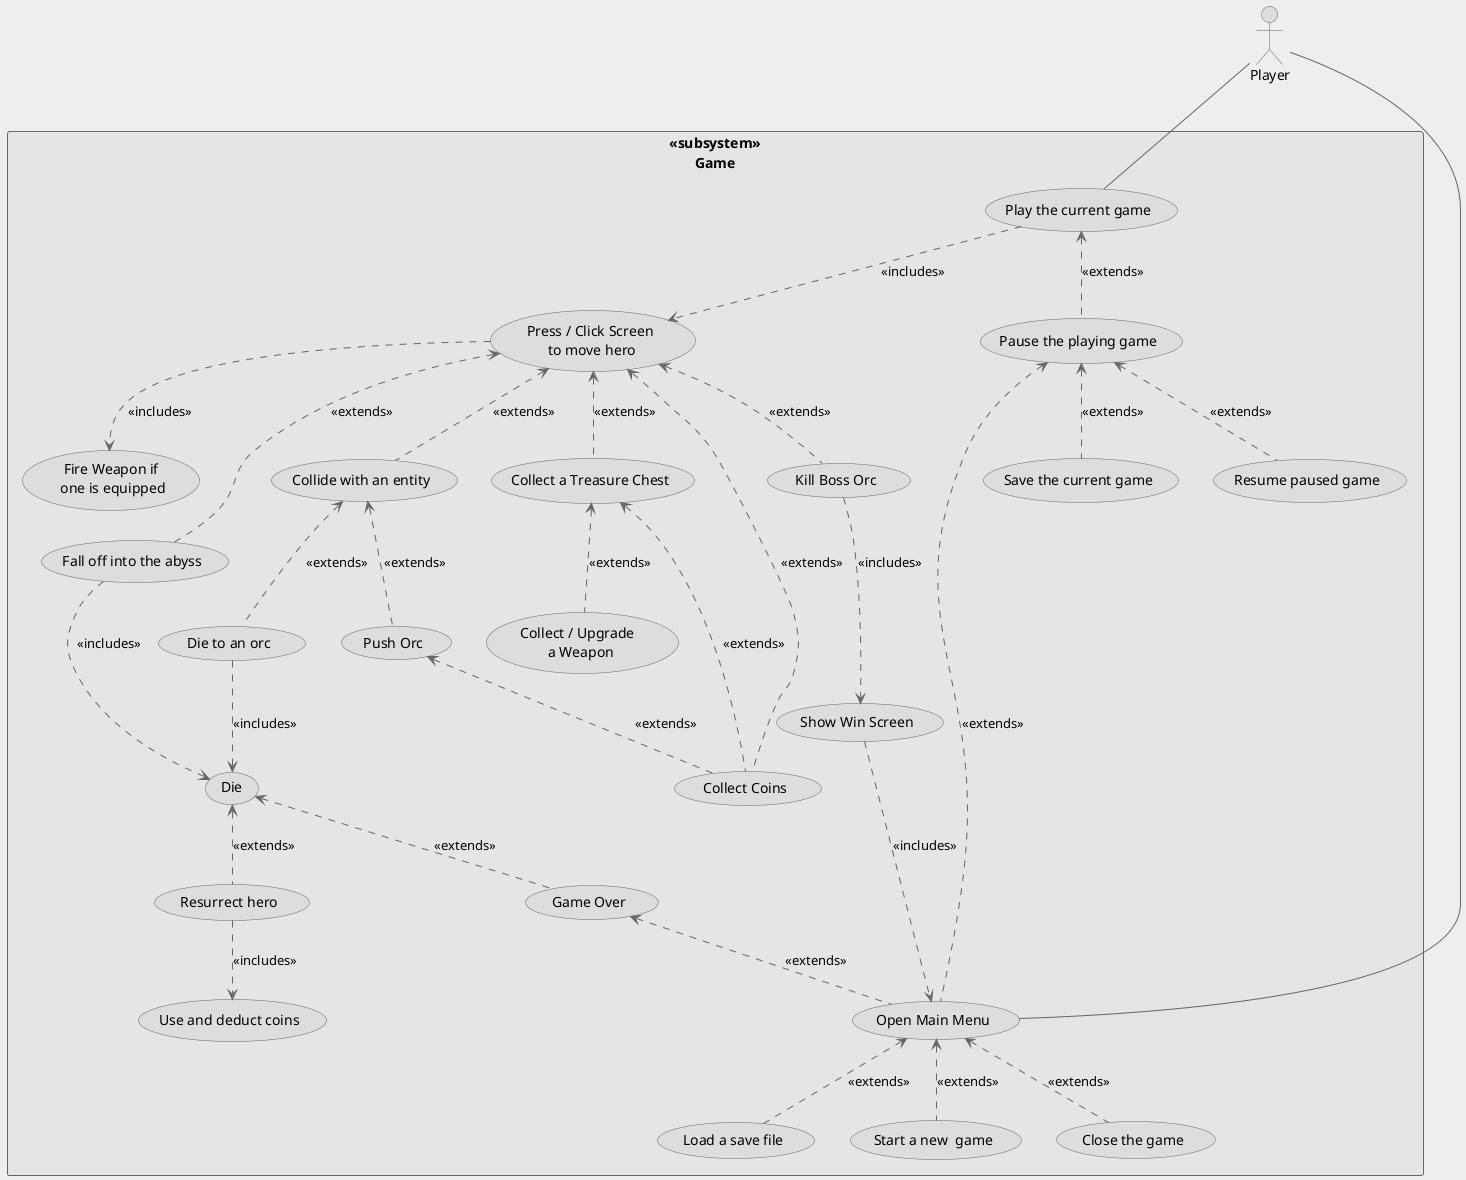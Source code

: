 @startuml

skinparam packageStyle rectangle

:Player: as pl

skinparam BackgroundColor #EEE

skinparam rectangle {
    BackgroundColor #E5E5E5
    BorderColor #666
}

skinparam arrowColor #666

skinparam usecase {
    BackgroundColor #DDD
    BorderColor #666
}

skinparam actor {
    BorderColor #666
    BackgroundColor #DDD
}

rectangle <<subsystem>>\nGame {
    (Press / Click Screen\n to move hero) as press
    (Load a save file) as load
    (Save the current game) as save
    (Pause the playing game) as pause
    (Resume paused game) as resume
    (Resurrect hero) as resurrect
    (Use and deduct coins) as use_coins
    (Start a new  game) as start
    (Close the game) as exit
    (Open Main Menu) as initialise
    (Play the current game) as play
    (Collect a Treasure Chest) as collect
    (Collect Coins) as collect_coins
    (Collide with an entity) as collide
    (Die to an orc) as orc
    (Fire Weapon if\n one is equipped) as fire_weapon
    (Push Orc) as push_orc
    (Fall off into the abyss) as fall_off
    (Die) as die
    (Collect / Upgrade \n a Weapon) as collect_weapon
    (Game Over) as game_over
    (Kill Boss Orc) as boss_win
    (Show Win Screen) as win
}

pl -- initialise
initialise <.. start: <<extends>>
initialise <.. load: <<extends>>
initialise <.. exit: <<extends>>

play ..> press: <<includes>>
play <.. pause: <<extends>>
pause <.. resume: <<extends>>
pause <.. save: <<extends>>

press <.. collect: <<extends>>
press <.. collide: <<extends>>
press <.. collect_coins: <<extends>>
press ..> fire_weapon: <<includes>>
die <.. resurrect: <<extends>>
resurrect ..> use_coins: <<includes>>
pause <.. initialise: <<extends>>
collide <.. push_orc: <<extends>>
push_orc <.. collect_coins: <<extends>>
collide <.. orc: <<extends>>
press <.. fall_off: <<extends>>
orc ..> die: <<includes>>
fall_off ..> die: <<includes>>
collect <.. collect_coins: <<extends>>
collect <.. collect_weapon: <<extends>>
die <.. game_over: <<extends>>
game_over <.. initialise: <<extends>>

press <.. boss_win: <<extends>>
boss_win ..> win: <<includes>>
win ..> initialise: <<includes>>
pl -- play

@enduml